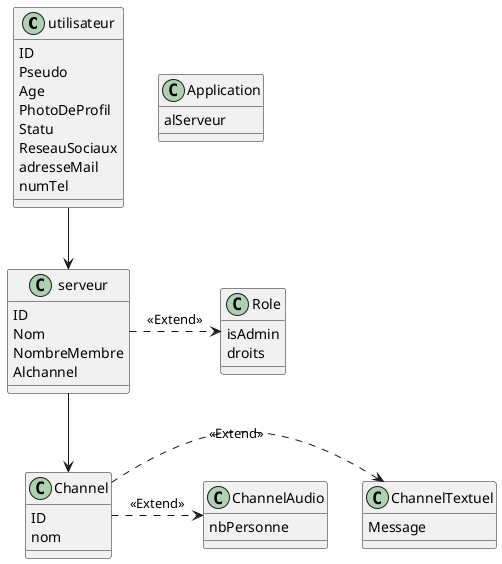 @startuml

class utilisateur {
  ID
  Pseudo 
  Age 
  PhotoDeProfil
  Statu
  ReseauSociaux
  adresseMail
  numTel
}

class serveur {
  ID
  Nom
  NombreMembre
  Alchannel 
}

class Role {
  isAdmin
  droits
}

class Channel {
  ID
  nom
}

class ChannelAudio{
  nbPersonne
}

class ChannelTextuel{
  Message
}

class Application {
 alServeur
}

utilisateur --> serveur
serveur .> Role : <<Extend>>
serveur --> Channel
Channel .> ChannelTextuel : <<Extend>>
Channel .> ChannelAudio : <<Extend>>

@enduml
